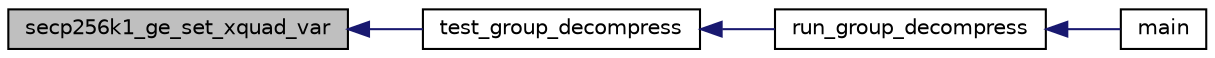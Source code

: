 digraph "secp256k1_ge_set_xquad_var"
{
  edge [fontname="Helvetica",fontsize="10",labelfontname="Helvetica",labelfontsize="10"];
  node [fontname="Helvetica",fontsize="10",shape=record];
  rankdir="LR";
  Node1114 [label="secp256k1_ge_set_xquad_var",height=0.2,width=0.4,color="black", fillcolor="grey75", style="filled", fontcolor="black"];
  Node1114 -> Node1115 [dir="back",color="midnightblue",fontsize="10",style="solid",fontname="Helvetica"];
  Node1115 [label="test_group_decompress",height=0.2,width=0.4,color="black", fillcolor="white", style="filled",URL="$d5/d7f/tests_8c.html#abf8379c326274c3162ebb26491a31611"];
  Node1115 -> Node1116 [dir="back",color="midnightblue",fontsize="10",style="solid",fontname="Helvetica"];
  Node1116 [label="run_group_decompress",height=0.2,width=0.4,color="black", fillcolor="white", style="filled",URL="$d5/d7f/tests_8c.html#a03817b02604d9e2c9b5f049fc01d4a99"];
  Node1116 -> Node1117 [dir="back",color="midnightblue",fontsize="10",style="solid",fontname="Helvetica"];
  Node1117 [label="main",height=0.2,width=0.4,color="black", fillcolor="white", style="filled",URL="$d5/d7f/tests_8c.html#a3c04138a5bfe5d72780bb7e82a18e627"];
}
